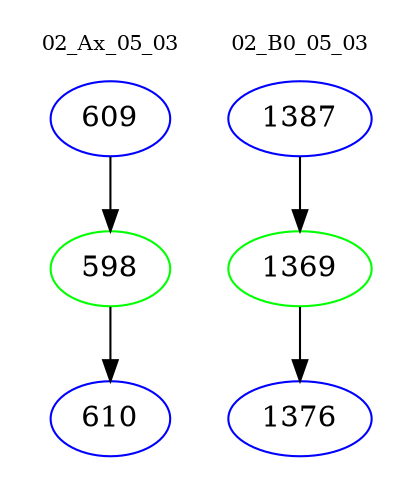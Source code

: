 digraph{
subgraph cluster_0 {
color = white
label = "02_Ax_05_03";
fontsize=10;
T0_609 [label="609", color="blue"]
T0_609 -> T0_598 [color="black"]
T0_598 [label="598", color="green"]
T0_598 -> T0_610 [color="black"]
T0_610 [label="610", color="blue"]
}
subgraph cluster_1 {
color = white
label = "02_B0_05_03";
fontsize=10;
T1_1387 [label="1387", color="blue"]
T1_1387 -> T1_1369 [color="black"]
T1_1369 [label="1369", color="green"]
T1_1369 -> T1_1376 [color="black"]
T1_1376 [label="1376", color="blue"]
}
}
